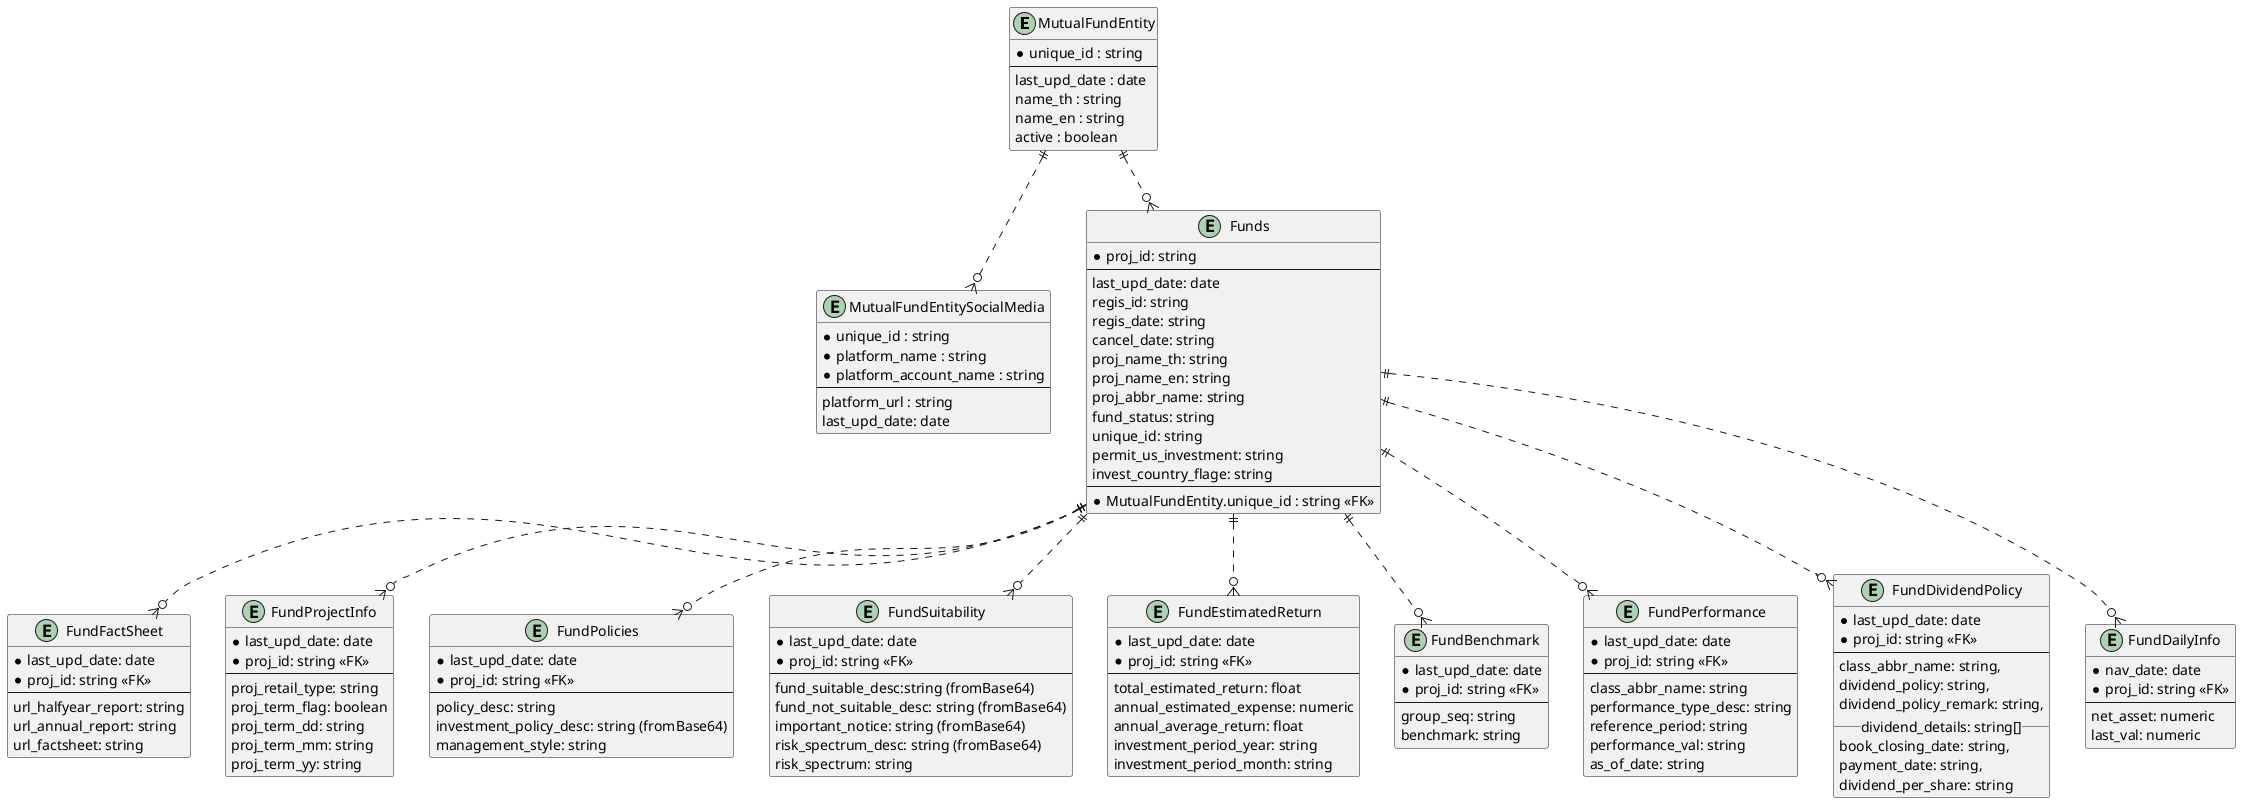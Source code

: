 @startuml Database

/' SEC Fund Factsheet API 01 y'/
entity MutualFundEntity {
    *unique_id : string
    /' รหัสบลจ '/
    --
    last_upd_date : date
    name_th : string
    name_en : string
    active : boolean
}

entity MutualFundEntitySocialMedia {
    *unique_id : string
    *platform_name : string
    *platform_account_name : string
    --
    platform_url : string
    last_upd_date: date
}

/' SEC Fund Factsheet API 02 y'/
entity Funds {
    * proj_id: string
    --
    last_upd_date: date
    regis_id: string
    regis_date: string
    cancel_date: string
    proj_name_th: string
    proj_name_en: string
    proj_abbr_name: string
    fund_status: string
    /'สถานะกอง
    SE = อนุมัติ(อยู่ระหว่าง Filing)
    EX = หมดเวลาเสนอขาย
    RG = จดทะเบียน
    CA = เลิกโครงการ
    LI = จดทะเบียนเลิก '/
    unique_id: string
    permit_us_investment: string
    invest_country_flage: string
    /' การลงทุนต่างประเทศ
	1 = กองทุนรวมที่เน้นลงทุนแบบมีความเสี่ยงต่างประเทศ
	2 = ลงทุนในต่างประเทศบางส่วน
	3 = กองทุนที่ลงทุนแบบไม่มีความเสี่ยงต่างประเทศ
	4 = กองทุนที่ลงทุนแบบมีความเสี่ยงทั้งในและต่างประเทศ '/
    --
    * MutualFundEntity.unique_id : string <<FK>>
}

/' SEC Fund Factsheet API 04 y'/
entity FundFactSheet {
    * last_upd_date: date
    * proj_id: string <<FK>>
    --
    url_halfyear_report: string
    url_annual_report: string
    url_factsheet: string
}

/' SEC Fund Factsheet API 07 '/
entity FundProjectInfo {
    * last_upd_date: date
    * proj_id: string <<FK>>
    --
    proj_retail_type: string
    /'     ลักษณะโครงการ -- R , A , N , G , X, H , {null}  
    A กองทุนรวมที่เสนอขายเฉพาะผู้ลงทุนที่มิใช่รายย่อย
    B กองทุนรวมที่เสนอขายเฉพาะผู้มีเงินลงทุนสูง
    G กองทุนรวมพิเศษเพื่อตอบสนองนโยบายภาครัฐ
    H กองทุนรวมที่เสนอขายผู้ลงทุนที่มิใช่รายย่อยและผู้มีเงินลงทุนสูง
    N กองทุนเพื่อผู้ลงทุนสถาบัน
    R กองทุนเพื่อผู้ลงทุนทั่วไป
    X กองทุนรวมที่เสนอขายผู้ลงทุนสถาบันและผู้ลงทุนรายใหญ่พิเศษ  '/
    proj_term_flag: boolean
    proj_term_dd: string
    proj_term_mm: string
    proj_term_yy: string
}

/' SEC Fund Factsheet API 08 '/
entity FundPolicies {
    * last_upd_date: date
    * proj_id: string <<FK>>
    --
    policy_desc: string
    investment_policy_desc: string (fromBase64)
    management_style: string
    /' กลยุทธ์การบริหารจัดการกองทุน (Management Style) AM = มุ่งหวังให้ผลประกอบการสูงกว่าดัชนีชี้วัด (active management) BH = มีกลยุทธ์การลงทุนครั้งเดียว (buy-and-hold) SM = มุ่งหวังให้ผลประกอบการเคลื่อนไหวตามดัชนีชี้วัด และในบางโอกาสอาจสร้างผลตอบแทนสูงกว่าดัชนีชี้วัด OT = อื่น ๆ PM = มุ่งหวังให้ผลประกอบการเคลื่อนไหวตามดัชนีชี้วัด (passive management/index tracking) '/
}

/' SEC Fund Factsheet API 12 y'/
entity FundSuitability {
    * last_upd_date: date
    * proj_id: string <<FK>>
    --
    fund_suitable_desc:string (fromBase64)
    fund_not_suitable_desc: string (fromBase64)
    important_notice: string (fromBase64)
    risk_spectrum_desc: string (fromBase64)
    risk_spectrum: string
    /' Risk Spectrum: 1 - 8+ '/
}

/' SEC Fund Factsheet API 16 y'/
entity FundEstimatedReturn {
    * last_upd_date: date
    * proj_id: string <<FK>>
    --
    total_estimated_return: float
    annual_estimated_expense: numeric
    annual_average_return: float
    investment_period_year: string
    investment_period_month: string
}

/' SEC Fund Factsheet API 18 y'/
entity FundBenchmark {
    * last_upd_date: date
    * proj_id: string <<FK>>
    --
    group_seq: string
    benchmark: string
}

/' SEC Fund Factsheet API 22 '/
entity FundPerformance {
    * last_upd_date: date
    * proj_id: string <<FK>>
    --
    class_abbr_name: string
    performance_type_desc: string
    reference_period: string
    performance_val: string
    as_of_date: string
}

/' SEC Fund Factsheet API 24 y'/
entity FundDividendPolicy {
    * last_upd_date: date
    * proj_id: string <<FK>>
    --
    class_abbr_name: string,
    dividend_policy: string,
    dividend_policy_remark: string,
    __dividend_details: string[]__
    book_closing_date: string,
    payment_date: string,
    dividend_per_share: string
}

/' SEC Fund Daily Info API 01 y'/
entity FundDailyInfo {
    * nav_date: date
    /' Net Asset Value Date '/
    * proj_id: string <<FK>>
    --
    net_asset: numeric
    last_val: numeric
}

/' Entity Relations '/
MutualFundEntity ||..o{ Funds
MutualFundEntity ||..o{ MutualFundEntitySocialMedia
Funds ||..o{ FundDailyInfo
Funds ||..o{ FundPolicies
Funds ||..o{ FundBenchmark
Funds ||..o{ FundDividendPolicy
Funds ||..o{ FundPerformance
Funds ||..o{ FundSuitability
Funds ||..o{ FundEstimatedReturn
Funds ||..o{ FundFactSheet
Funds ||..o{ FundProjectInfo

@enduml